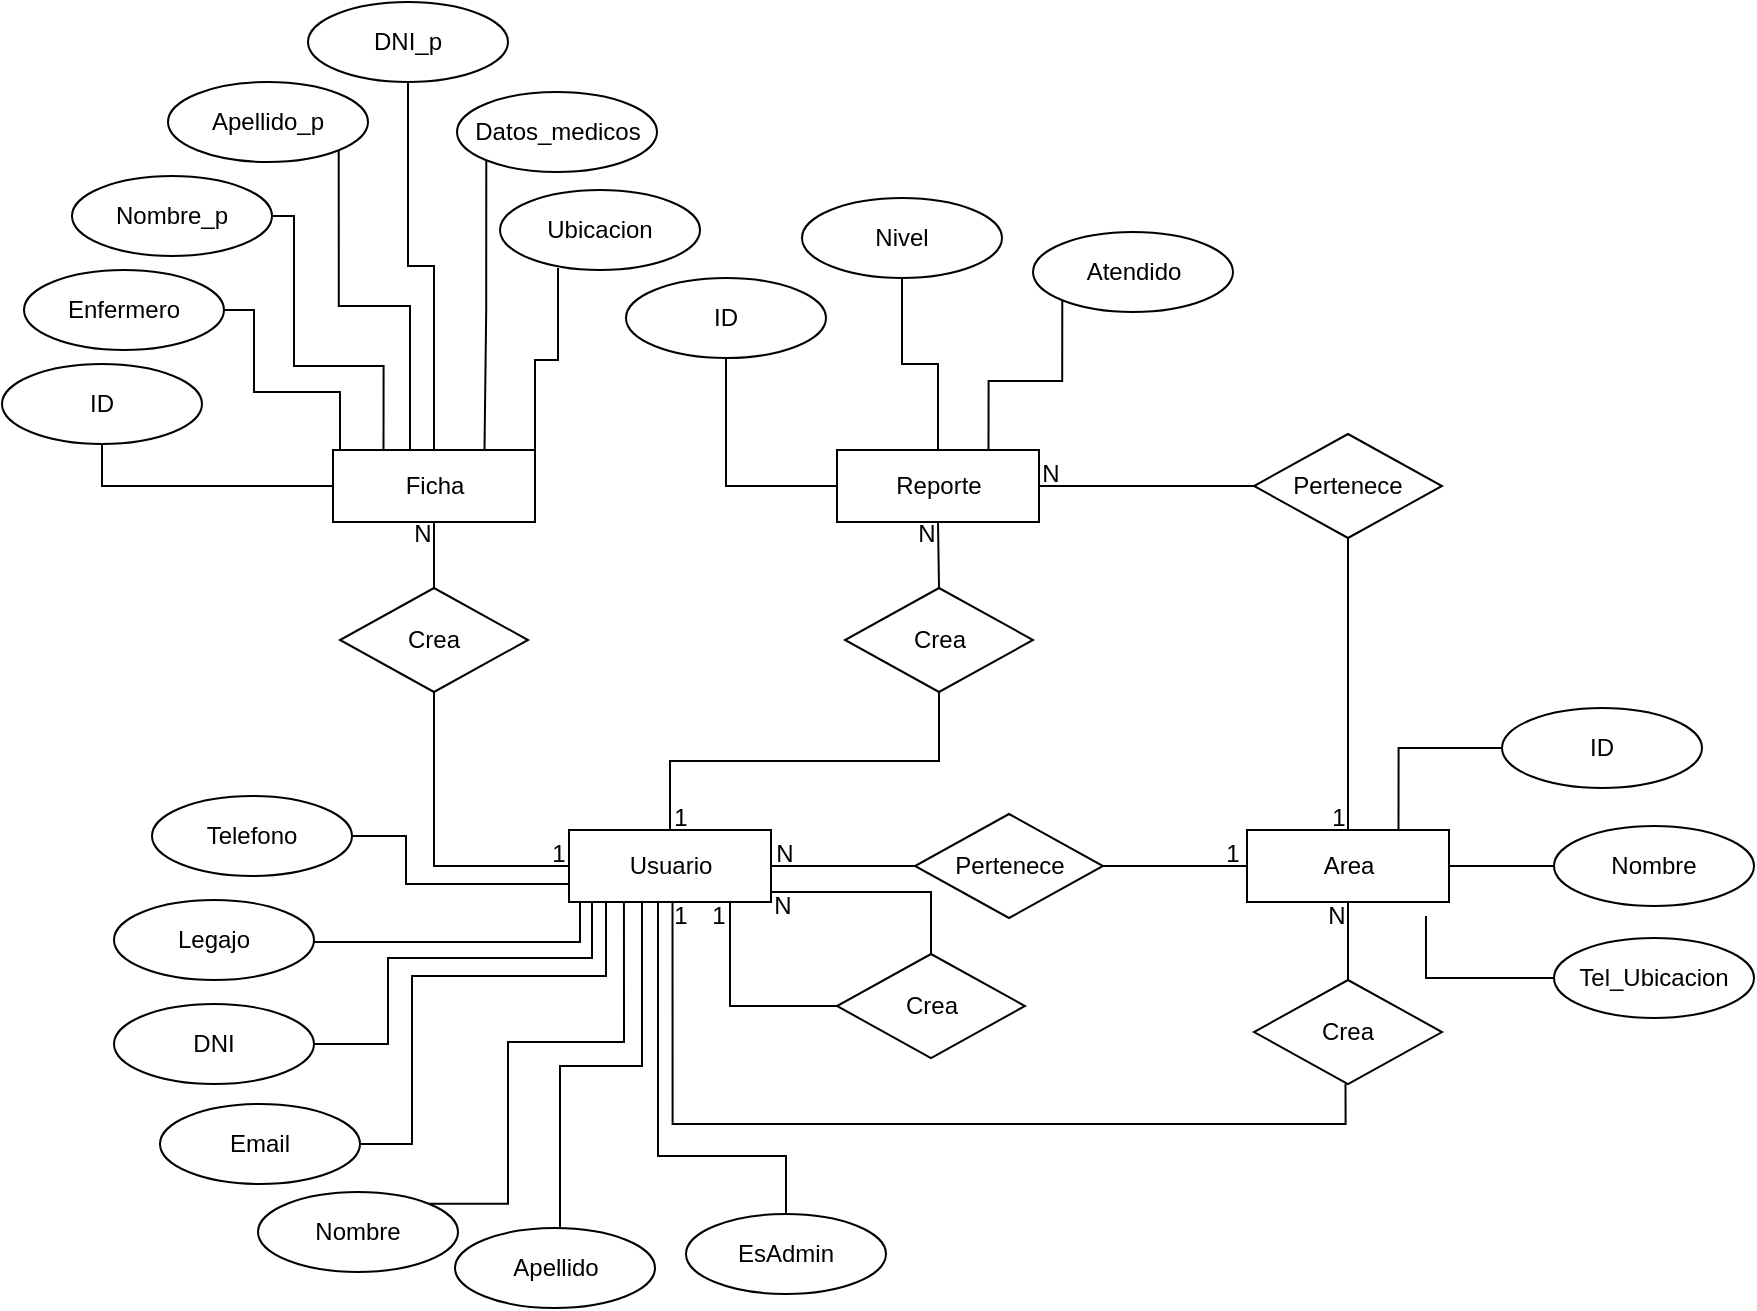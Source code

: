 <mxfile version="21.7.5" type="device">
  <diagram name="Page-1" id="MFGG28AerX6x9J0dFJ_L">
    <mxGraphModel dx="1122" dy="729" grid="0" gridSize="10" guides="1" tooltips="1" connect="1" arrows="1" fold="1" page="1" pageScale="1" pageWidth="850" pageHeight="1100" math="0" shadow="0">
      <root>
        <mxCell id="0" />
        <mxCell id="1" parent="0" />
        <mxCell id="okNed_gnxY6hCqzSYjGm-2" style="edgeStyle=orthogonalEdgeStyle;rounded=0;orthogonalLoop=1;jettySize=auto;html=1;exitX=0.5;exitY=0;exitDx=0;exitDy=0;endArrow=none;endFill=0;" parent="1" source="okNed_gnxY6hCqzSYjGm-7" target="okNed_gnxY6hCqzSYjGm-22" edge="1">
          <mxGeometry relative="1" as="geometry" />
        </mxCell>
        <mxCell id="okNed_gnxY6hCqzSYjGm-3" style="edgeStyle=orthogonalEdgeStyle;rounded=0;orthogonalLoop=1;jettySize=auto;html=1;endArrow=none;endFill=0;" parent="1" source="okNed_gnxY6hCqzSYjGm-7" target="okNed_gnxY6hCqzSYjGm-24" edge="1">
          <mxGeometry relative="1" as="geometry" />
        </mxCell>
        <mxCell id="okNed_gnxY6hCqzSYjGm-5" style="edgeStyle=orthogonalEdgeStyle;rounded=0;orthogonalLoop=1;jettySize=auto;html=1;endArrow=none;endFill=0;" parent="1" source="okNed_gnxY6hCqzSYjGm-7" target="okNed_gnxY6hCqzSYjGm-11" edge="1">
          <mxGeometry relative="1" as="geometry">
            <Array as="points">
              <mxPoint x="289" y="1514" />
            </Array>
          </mxGeometry>
        </mxCell>
        <mxCell id="okNed_gnxY6hCqzSYjGm-6" style="edgeStyle=orthogonalEdgeStyle;rounded=0;orthogonalLoop=1;jettySize=auto;html=1;endArrow=none;endFill=0;" parent="1" source="okNed_gnxY6hCqzSYjGm-7" target="okNed_gnxY6hCqzSYjGm-26" edge="1">
          <mxGeometry relative="1" as="geometry" />
        </mxCell>
        <mxCell id="okNed_gnxY6hCqzSYjGm-37" style="edgeStyle=orthogonalEdgeStyle;rounded=0;orthogonalLoop=1;jettySize=auto;html=1;exitX=0.34;exitY=0.231;exitDx=0;exitDy=0;entryX=0.5;entryY=1;entryDx=0;entryDy=0;endArrow=none;endFill=0;exitPerimeter=0;" parent="1" edge="1">
          <mxGeometry relative="1" as="geometry">
            <Array as="points">
              <mxPoint x="335.25" y="1604.99" />
              <mxPoint x="672.25" y="1604.99" />
            </Array>
            <mxPoint x="335.25" y="1493.996" as="sourcePoint" />
            <mxPoint x="671.75" y="1584.99" as="targetPoint" />
          </mxGeometry>
        </mxCell>
        <mxCell id="okNed_gnxY6hCqzSYjGm-7" value="Usuario" style="rounded=0;whiteSpace=wrap;html=1;" parent="1" vertex="1">
          <mxGeometry x="283.5" y="1458" width="101" height="36" as="geometry" />
        </mxCell>
        <mxCell id="okNed_gnxY6hCqzSYjGm-63" style="edgeStyle=orthogonalEdgeStyle;rounded=0;orthogonalLoop=1;jettySize=auto;html=1;endArrow=none;endFill=0;" parent="1" source="okNed_gnxY6hCqzSYjGm-8" target="okNed_gnxY6hCqzSYjGm-62" edge="1">
          <mxGeometry relative="1" as="geometry" />
        </mxCell>
        <mxCell id="okNed_gnxY6hCqzSYjGm-67" style="edgeStyle=orthogonalEdgeStyle;rounded=0;orthogonalLoop=1;jettySize=auto;html=1;endArrow=none;endFill=0;" parent="1" source="okNed_gnxY6hCqzSYjGm-8" target="okNed_gnxY6hCqzSYjGm-60" edge="1">
          <mxGeometry relative="1" as="geometry" />
        </mxCell>
        <mxCell id="okNed_gnxY6hCqzSYjGm-68" style="edgeStyle=orthogonalEdgeStyle;rounded=0;orthogonalLoop=1;jettySize=auto;html=1;endArrow=none;endFill=0;" parent="1" source="okNed_gnxY6hCqzSYjGm-8" target="okNed_gnxY6hCqzSYjGm-59" edge="1">
          <mxGeometry relative="1" as="geometry" />
        </mxCell>
        <mxCell id="okNed_gnxY6hCqzSYjGm-8" value="Reporte" style="rounded=0;whiteSpace=wrap;html=1;" parent="1" vertex="1">
          <mxGeometry x="417.5" y="1268" width="101" height="36" as="geometry" />
        </mxCell>
        <mxCell id="okNed_gnxY6hCqzSYjGm-71" style="edgeStyle=orthogonalEdgeStyle;rounded=0;orthogonalLoop=1;jettySize=auto;html=1;endArrow=none;endFill=0;" parent="1" source="okNed_gnxY6hCqzSYjGm-9" target="okNed_gnxY6hCqzSYjGm-70" edge="1">
          <mxGeometry relative="1" as="geometry" />
        </mxCell>
        <mxCell id="okNed_gnxY6hCqzSYjGm-73" style="edgeStyle=orthogonalEdgeStyle;rounded=0;orthogonalLoop=1;jettySize=auto;html=1;exitX=0.75;exitY=0;exitDx=0;exitDy=0;entryX=0;entryY=0.5;entryDx=0;entryDy=0;endArrow=none;endFill=0;" parent="1" source="okNed_gnxY6hCqzSYjGm-9" target="okNed_gnxY6hCqzSYjGm-69" edge="1">
          <mxGeometry relative="1" as="geometry" />
        </mxCell>
        <mxCell id="okNed_gnxY6hCqzSYjGm-9" value="Area" style="rounded=0;whiteSpace=wrap;html=1;" parent="1" vertex="1">
          <mxGeometry x="622.5" y="1458" width="101" height="36" as="geometry" />
        </mxCell>
        <mxCell id="4DGKo6iUTdPAPwE18XpW-9" style="edgeStyle=orthogonalEdgeStyle;rounded=0;orthogonalLoop=1;jettySize=auto;html=1;exitX=0.25;exitY=0;exitDx=0;exitDy=0;entryX=1;entryY=0.5;entryDx=0;entryDy=0;endArrow=none;endFill=0;" edge="1" parent="1" source="okNed_gnxY6hCqzSYjGm-10" target="4DGKo6iUTdPAPwE18XpW-1">
          <mxGeometry relative="1" as="geometry">
            <Array as="points">
              <mxPoint x="191" y="1226" />
              <mxPoint x="146" y="1226" />
              <mxPoint x="146" y="1151" />
            </Array>
          </mxGeometry>
        </mxCell>
        <mxCell id="4DGKo6iUTdPAPwE18XpW-10" style="edgeStyle=orthogonalEdgeStyle;rounded=0;orthogonalLoop=1;jettySize=auto;html=1;exitX=0.5;exitY=0;exitDx=0;exitDy=0;entryX=0.5;entryY=1;entryDx=0;entryDy=0;endArrow=none;endFill=0;" edge="1" parent="1" source="okNed_gnxY6hCqzSYjGm-10" target="4DGKo6iUTdPAPwE18XpW-3">
          <mxGeometry relative="1" as="geometry" />
        </mxCell>
        <mxCell id="4DGKo6iUTdPAPwE18XpW-13" style="edgeStyle=orthogonalEdgeStyle;rounded=0;orthogonalLoop=1;jettySize=auto;html=1;exitX=1;exitY=0;exitDx=0;exitDy=0;entryX=0.29;entryY=0.975;entryDx=0;entryDy=0;entryPerimeter=0;endArrow=none;endFill=0;" edge="1" parent="1" source="okNed_gnxY6hCqzSYjGm-10" target="4DGKo6iUTdPAPwE18XpW-5">
          <mxGeometry relative="1" as="geometry" />
        </mxCell>
        <mxCell id="okNed_gnxY6hCqzSYjGm-10" value="Ficha" style="rounded=0;whiteSpace=wrap;html=1;" parent="1" vertex="1">
          <mxGeometry x="165.5" y="1268" width="101" height="36" as="geometry" />
        </mxCell>
        <mxCell id="okNed_gnxY6hCqzSYjGm-11" value="Legajo" style="ellipse;whiteSpace=wrap;html=1;align=center;" parent="1" vertex="1">
          <mxGeometry x="56" y="1493" width="100" height="40" as="geometry" />
        </mxCell>
        <mxCell id="okNed_gnxY6hCqzSYjGm-39" style="edgeStyle=orthogonalEdgeStyle;rounded=0;orthogonalLoop=1;jettySize=auto;html=1;exitX=1;exitY=0.5;exitDx=0;exitDy=0;endArrow=none;endFill=0;" parent="1" source="okNed_gnxY6hCqzSYjGm-12" edge="1">
          <mxGeometry relative="1" as="geometry">
            <mxPoint x="295" y="1494" as="targetPoint" />
            <Array as="points">
              <mxPoint x="193" y="1565" />
              <mxPoint x="193" y="1522" />
              <mxPoint x="295" y="1522" />
            </Array>
          </mxGeometry>
        </mxCell>
        <mxCell id="okNed_gnxY6hCqzSYjGm-12" value="DNI" style="ellipse;whiteSpace=wrap;html=1;align=center;" parent="1" vertex="1">
          <mxGeometry x="56" y="1545" width="100" height="40" as="geometry" />
        </mxCell>
        <mxCell id="okNed_gnxY6hCqzSYjGm-18" style="edgeStyle=orthogonalEdgeStyle;rounded=0;orthogonalLoop=1;jettySize=auto;html=1;exitX=0.5;exitY=0;exitDx=0;exitDy=0;endArrow=none;endFill=0;" parent="1" source="okNed_gnxY6hCqzSYjGm-19" target="okNed_gnxY6hCqzSYjGm-9" edge="1">
          <mxGeometry relative="1" as="geometry" />
        </mxCell>
        <mxCell id="okNed_gnxY6hCqzSYjGm-19" value="Crea" style="shape=rhombus;perimeter=rhombusPerimeter;whiteSpace=wrap;html=1;align=center;" parent="1" vertex="1">
          <mxGeometry x="626" y="1533" width="94" height="52" as="geometry" />
        </mxCell>
        <mxCell id="okNed_gnxY6hCqzSYjGm-21" style="edgeStyle=orthogonalEdgeStyle;rounded=0;orthogonalLoop=1;jettySize=auto;html=1;exitX=0.5;exitY=0;exitDx=0;exitDy=0;entryX=0.5;entryY=1;entryDx=0;entryDy=0;endArrow=none;endFill=0;" parent="1" source="okNed_gnxY6hCqzSYjGm-22" target="okNed_gnxY6hCqzSYjGm-8" edge="1">
          <mxGeometry relative="1" as="geometry" />
        </mxCell>
        <mxCell id="okNed_gnxY6hCqzSYjGm-22" value="Crea" style="shape=rhombus;perimeter=rhombusPerimeter;whiteSpace=wrap;html=1;align=center;" parent="1" vertex="1">
          <mxGeometry x="421.5" y="1337" width="94" height="52" as="geometry" />
        </mxCell>
        <mxCell id="okNed_gnxY6hCqzSYjGm-23" style="edgeStyle=orthogonalEdgeStyle;rounded=0;orthogonalLoop=1;jettySize=auto;html=1;exitX=0.5;exitY=0;exitDx=0;exitDy=0;endArrow=none;endFill=0;" parent="1" source="okNed_gnxY6hCqzSYjGm-24" target="okNed_gnxY6hCqzSYjGm-10" edge="1">
          <mxGeometry relative="1" as="geometry" />
        </mxCell>
        <mxCell id="okNed_gnxY6hCqzSYjGm-24" value="Crea" style="shape=rhombus;perimeter=rhombusPerimeter;whiteSpace=wrap;html=1;align=center;" parent="1" vertex="1">
          <mxGeometry x="169" y="1337" width="94" height="52" as="geometry" />
        </mxCell>
        <mxCell id="okNed_gnxY6hCqzSYjGm-25" style="edgeStyle=orthogonalEdgeStyle;rounded=0;orthogonalLoop=1;jettySize=auto;html=1;endArrow=none;endFill=0;" parent="1" source="okNed_gnxY6hCqzSYjGm-26" target="okNed_gnxY6hCqzSYjGm-9" edge="1">
          <mxGeometry relative="1" as="geometry" />
        </mxCell>
        <mxCell id="okNed_gnxY6hCqzSYjGm-26" value="Pertenece" style="shape=rhombus;perimeter=rhombusPerimeter;whiteSpace=wrap;html=1;align=center;" parent="1" vertex="1">
          <mxGeometry x="456.5" y="1450" width="94" height="52" as="geometry" />
        </mxCell>
        <mxCell id="okNed_gnxY6hCqzSYjGm-28" value="N" style="text;html=1;align=center;verticalAlign=middle;resizable=0;points=[];autosize=1;strokeColor=none;fillColor=none;" parent="1" vertex="1">
          <mxGeometry x="377.5" y="1457" width="27" height="26" as="geometry" />
        </mxCell>
        <mxCell id="okNed_gnxY6hCqzSYjGm-29" value="1" style="text;html=1;align=center;verticalAlign=middle;resizable=0;points=[];autosize=1;strokeColor=none;fillColor=none;" parent="1" vertex="1">
          <mxGeometry x="602.5" y="1457" width="25" height="26" as="geometry" />
        </mxCell>
        <mxCell id="okNed_gnxY6hCqzSYjGm-30" value="N" style="text;html=1;align=center;verticalAlign=middle;resizable=0;points=[];autosize=1;strokeColor=none;fillColor=none;" parent="1" vertex="1">
          <mxGeometry x="653.5" y="1488" width="27" height="26" as="geometry" />
        </mxCell>
        <mxCell id="okNed_gnxY6hCqzSYjGm-35" style="edgeStyle=orthogonalEdgeStyle;rounded=0;orthogonalLoop=1;jettySize=auto;html=1;exitX=0.5;exitY=0;exitDx=0;exitDy=0;endArrow=none;endFill=0;" parent="1" source="okNed_gnxY6hCqzSYjGm-33" edge="1">
          <mxGeometry relative="1" as="geometry">
            <mxPoint x="385" y="1489" as="targetPoint" />
            <Array as="points">
              <mxPoint x="465" y="1489" />
              <mxPoint x="385" y="1489" />
            </Array>
          </mxGeometry>
        </mxCell>
        <mxCell id="okNed_gnxY6hCqzSYjGm-38" style="edgeStyle=orthogonalEdgeStyle;rounded=0;orthogonalLoop=1;jettySize=auto;html=1;endArrow=none;endFill=0;" parent="1" source="okNed_gnxY6hCqzSYjGm-33" edge="1">
          <mxGeometry relative="1" as="geometry">
            <mxPoint x="365" y="1494" as="targetPoint" />
            <Array as="points">
              <mxPoint x="364" y="1546" />
              <mxPoint x="364" y="1494" />
            </Array>
          </mxGeometry>
        </mxCell>
        <mxCell id="okNed_gnxY6hCqzSYjGm-33" value="Crea" style="shape=rhombus;perimeter=rhombusPerimeter;whiteSpace=wrap;html=1;align=center;" parent="1" vertex="1">
          <mxGeometry x="417.5" y="1520" width="94" height="52" as="geometry" />
        </mxCell>
        <mxCell id="okNed_gnxY6hCqzSYjGm-41" style="edgeStyle=orthogonalEdgeStyle;rounded=0;orthogonalLoop=1;jettySize=auto;html=1;endArrow=none;endFill=0;exitX=0.5;exitY=0;exitDx=0;exitDy=0;entryX=0.087;entryY=0.231;entryDx=0;entryDy=0;entryPerimeter=0;" parent="1" source="okNed_gnxY6hCqzSYjGm-40" target="okNed_gnxY6hCqzSYjGm-44" edge="1">
          <mxGeometry relative="1" as="geometry">
            <mxPoint x="317" y="1494" as="targetPoint" />
            <Array as="points">
              <mxPoint x="392" y="1621" />
              <mxPoint x="328" y="1621" />
              <mxPoint x="328" y="1494" />
            </Array>
          </mxGeometry>
        </mxCell>
        <mxCell id="okNed_gnxY6hCqzSYjGm-40" value="EsAdmin" style="ellipse;whiteSpace=wrap;html=1;align=center;" parent="1" vertex="1">
          <mxGeometry x="342" y="1650" width="100" height="40" as="geometry" />
        </mxCell>
        <mxCell id="okNed_gnxY6hCqzSYjGm-42" value="1" style="text;html=1;align=center;verticalAlign=middle;resizable=0;points=[];autosize=1;strokeColor=none;fillColor=none;" parent="1" vertex="1">
          <mxGeometry x="345.5" y="1488" width="25" height="26" as="geometry" />
        </mxCell>
        <mxCell id="okNed_gnxY6hCqzSYjGm-43" value="N" style="text;html=1;align=center;verticalAlign=middle;resizable=0;points=[];autosize=1;strokeColor=none;fillColor=none;" parent="1" vertex="1">
          <mxGeometry x="376" y="1483" width="27" height="26" as="geometry" />
        </mxCell>
        <mxCell id="okNed_gnxY6hCqzSYjGm-44" value="1" style="text;html=1;align=center;verticalAlign=middle;resizable=0;points=[];autosize=1;strokeColor=none;fillColor=none;" parent="1" vertex="1">
          <mxGeometry x="326.5" y="1488" width="25" height="26" as="geometry" />
        </mxCell>
        <mxCell id="okNed_gnxY6hCqzSYjGm-46" value="N" style="text;html=1;align=center;verticalAlign=middle;resizable=0;points=[];autosize=1;strokeColor=none;fillColor=none;" parent="1" vertex="1">
          <mxGeometry x="448" y="1297" width="27" height="26" as="geometry" />
        </mxCell>
        <mxCell id="okNed_gnxY6hCqzSYjGm-47" value="N" style="text;html=1;align=center;verticalAlign=middle;resizable=0;points=[];autosize=1;strokeColor=none;fillColor=none;" parent="1" vertex="1">
          <mxGeometry x="196.5" y="1297" width="27" height="26" as="geometry" />
        </mxCell>
        <mxCell id="okNed_gnxY6hCqzSYjGm-48" value="1" style="text;html=1;align=center;verticalAlign=middle;resizable=0;points=[];autosize=1;strokeColor=none;fillColor=none;" parent="1" vertex="1">
          <mxGeometry x="265" y="1457" width="25" height="26" as="geometry" />
        </mxCell>
        <mxCell id="okNed_gnxY6hCqzSYjGm-49" value="1" style="text;html=1;align=center;verticalAlign=middle;resizable=0;points=[];autosize=1;strokeColor=none;fillColor=none;" parent="1" vertex="1">
          <mxGeometry x="326.5" y="1439" width="25" height="26" as="geometry" />
        </mxCell>
        <mxCell id="okNed_gnxY6hCqzSYjGm-51" style="edgeStyle=orthogonalEdgeStyle;rounded=0;orthogonalLoop=1;jettySize=auto;html=1;entryX=0;entryY=0.75;entryDx=0;entryDy=0;endArrow=none;endFill=0;" parent="1" source="okNed_gnxY6hCqzSYjGm-50" target="okNed_gnxY6hCqzSYjGm-7" edge="1">
          <mxGeometry relative="1" as="geometry">
            <Array as="points">
              <mxPoint x="202" y="1461" />
              <mxPoint x="202" y="1485" />
            </Array>
          </mxGeometry>
        </mxCell>
        <mxCell id="okNed_gnxY6hCqzSYjGm-50" value="Telefono" style="ellipse;whiteSpace=wrap;html=1;align=center;" parent="1" vertex="1">
          <mxGeometry x="75" y="1441" width="100" height="40" as="geometry" />
        </mxCell>
        <mxCell id="okNed_gnxY6hCqzSYjGm-54" style="edgeStyle=orthogonalEdgeStyle;rounded=0;orthogonalLoop=1;jettySize=auto;html=1;exitX=1;exitY=0.5;exitDx=0;exitDy=0;entryX=0.184;entryY=1.005;entryDx=0;entryDy=0;endArrow=none;endFill=0;entryPerimeter=0;" parent="1" source="okNed_gnxY6hCqzSYjGm-53" target="okNed_gnxY6hCqzSYjGm-7" edge="1">
          <mxGeometry relative="1" as="geometry">
            <Array as="points">
              <mxPoint x="205" y="1615" />
              <mxPoint x="205" y="1531" />
              <mxPoint x="302" y="1531" />
              <mxPoint x="302" y="1494" />
            </Array>
          </mxGeometry>
        </mxCell>
        <mxCell id="okNed_gnxY6hCqzSYjGm-53" value="Email" style="ellipse;whiteSpace=wrap;html=1;align=center;" parent="1" vertex="1">
          <mxGeometry x="79" y="1595" width="100" height="40" as="geometry" />
        </mxCell>
        <mxCell id="okNed_gnxY6hCqzSYjGm-57" style="edgeStyle=orthogonalEdgeStyle;rounded=0;orthogonalLoop=1;jettySize=auto;html=1;exitX=0.5;exitY=1;exitDx=0;exitDy=0;entryX=0;entryY=0.5;entryDx=0;entryDy=0;endArrow=none;endFill=0;" parent="1" source="okNed_gnxY6hCqzSYjGm-55" target="okNed_gnxY6hCqzSYjGm-10" edge="1">
          <mxGeometry relative="1" as="geometry" />
        </mxCell>
        <mxCell id="okNed_gnxY6hCqzSYjGm-55" value="ID" style="ellipse;whiteSpace=wrap;html=1;align=center;" parent="1" vertex="1">
          <mxGeometry y="1225" width="100" height="40" as="geometry" />
        </mxCell>
        <mxCell id="okNed_gnxY6hCqzSYjGm-58" style="edgeStyle=orthogonalEdgeStyle;rounded=0;orthogonalLoop=1;jettySize=auto;html=1;exitX=1;exitY=0.5;exitDx=0;exitDy=0;entryX=0.5;entryY=0;entryDx=0;entryDy=0;endArrow=none;endFill=0;" parent="1" source="okNed_gnxY6hCqzSYjGm-56" target="okNed_gnxY6hCqzSYjGm-10" edge="1">
          <mxGeometry relative="1" as="geometry">
            <Array as="points">
              <mxPoint x="126" y="1198" />
              <mxPoint x="126" y="1239" />
              <mxPoint x="169" y="1239" />
              <mxPoint x="169" y="1268" />
            </Array>
          </mxGeometry>
        </mxCell>
        <mxCell id="okNed_gnxY6hCqzSYjGm-56" value="Enfermero" style="ellipse;whiteSpace=wrap;html=1;align=center;" parent="1" vertex="1">
          <mxGeometry x="11" y="1178" width="100" height="40" as="geometry" />
        </mxCell>
        <mxCell id="okNed_gnxY6hCqzSYjGm-59" value="ID" style="ellipse;whiteSpace=wrap;html=1;align=center;" parent="1" vertex="1">
          <mxGeometry x="312" y="1182" width="100" height="40" as="geometry" />
        </mxCell>
        <mxCell id="okNed_gnxY6hCqzSYjGm-60" value="Nivel" style="ellipse;whiteSpace=wrap;html=1;align=center;" parent="1" vertex="1">
          <mxGeometry x="400" y="1142" width="100" height="40" as="geometry" />
        </mxCell>
        <mxCell id="okNed_gnxY6hCqzSYjGm-64" style="edgeStyle=orthogonalEdgeStyle;rounded=0;orthogonalLoop=1;jettySize=auto;html=1;endArrow=none;endFill=0;" parent="1" source="okNed_gnxY6hCqzSYjGm-62" target="okNed_gnxY6hCqzSYjGm-9" edge="1">
          <mxGeometry relative="1" as="geometry" />
        </mxCell>
        <mxCell id="okNed_gnxY6hCqzSYjGm-62" value="Pertenece" style="shape=rhombus;perimeter=rhombusPerimeter;whiteSpace=wrap;html=1;align=center;" parent="1" vertex="1">
          <mxGeometry x="626" y="1260" width="94" height="52" as="geometry" />
        </mxCell>
        <mxCell id="okNed_gnxY6hCqzSYjGm-65" value="1" style="text;html=1;align=center;verticalAlign=middle;resizable=0;points=[];autosize=1;strokeColor=none;fillColor=none;" parent="1" vertex="1">
          <mxGeometry x="655" y="1439" width="25" height="26" as="geometry" />
        </mxCell>
        <mxCell id="okNed_gnxY6hCqzSYjGm-66" value="N" style="text;html=1;align=center;verticalAlign=middle;resizable=0;points=[];autosize=1;strokeColor=none;fillColor=none;" parent="1" vertex="1">
          <mxGeometry x="510.5" y="1267" width="27" height="26" as="geometry" />
        </mxCell>
        <mxCell id="okNed_gnxY6hCqzSYjGm-69" value="ID" style="ellipse;whiteSpace=wrap;html=1;align=center;" parent="1" vertex="1">
          <mxGeometry x="750" y="1397" width="100" height="40" as="geometry" />
        </mxCell>
        <mxCell id="okNed_gnxY6hCqzSYjGm-70" value="Nombre" style="ellipse;whiteSpace=wrap;html=1;align=center;" parent="1" vertex="1">
          <mxGeometry x="776" y="1456" width="100" height="40" as="geometry" />
        </mxCell>
        <mxCell id="lthXv1euJm11Y9fFWaj1-4" style="edgeStyle=orthogonalEdgeStyle;rounded=0;orthogonalLoop=1;jettySize=auto;html=1;exitX=1;exitY=0;exitDx=0;exitDy=0;entryX=0.272;entryY=1;entryDx=0;entryDy=0;entryPerimeter=0;endArrow=none;endFill=0;" parent="1" source="lthXv1euJm11Y9fFWaj1-1" target="okNed_gnxY6hCqzSYjGm-7" edge="1">
          <mxGeometry relative="1" as="geometry">
            <mxPoint x="309" y="1494" as="targetPoint" />
            <Array as="points">
              <mxPoint x="253" y="1645" />
              <mxPoint x="253" y="1564" />
              <mxPoint x="311" y="1564" />
            </Array>
          </mxGeometry>
        </mxCell>
        <mxCell id="lthXv1euJm11Y9fFWaj1-1" value="Nombre" style="ellipse;whiteSpace=wrap;html=1;align=center;" parent="1" vertex="1">
          <mxGeometry x="128" y="1639" width="100" height="40" as="geometry" />
        </mxCell>
        <mxCell id="lthXv1euJm11Y9fFWaj1-3" style="edgeStyle=orthogonalEdgeStyle;rounded=0;orthogonalLoop=1;jettySize=auto;html=1;endArrow=none;endFill=0;" parent="1" source="lthXv1euJm11Y9fFWaj1-2" edge="1">
          <mxGeometry relative="1" as="geometry">
            <mxPoint x="320" y="1494" as="targetPoint" />
            <Array as="points">
              <mxPoint x="279" y="1576" />
              <mxPoint x="320" y="1576" />
            </Array>
          </mxGeometry>
        </mxCell>
        <mxCell id="lthXv1euJm11Y9fFWaj1-2" value="Apellido" style="ellipse;whiteSpace=wrap;html=1;align=center;" parent="1" vertex="1">
          <mxGeometry x="226.5" y="1657" width="100" height="40" as="geometry" />
        </mxCell>
        <mxCell id="4DGKo6iUTdPAPwE18XpW-1" value="Nombre_p" style="ellipse;whiteSpace=wrap;html=1;align=center;" vertex="1" parent="1">
          <mxGeometry x="35" y="1131" width="100" height="40" as="geometry" />
        </mxCell>
        <mxCell id="4DGKo6iUTdPAPwE18XpW-11" style="edgeStyle=orthogonalEdgeStyle;rounded=0;orthogonalLoop=1;jettySize=auto;html=1;exitX=1;exitY=1;exitDx=0;exitDy=0;endArrow=none;endFill=0;" edge="1" parent="1" source="4DGKo6iUTdPAPwE18XpW-2" target="okNed_gnxY6hCqzSYjGm-10">
          <mxGeometry relative="1" as="geometry">
            <Array as="points">
              <mxPoint x="168" y="1196" />
              <mxPoint x="204" y="1196" />
            </Array>
          </mxGeometry>
        </mxCell>
        <mxCell id="4DGKo6iUTdPAPwE18XpW-2" value="Apellido_p" style="ellipse;whiteSpace=wrap;html=1;align=center;" vertex="1" parent="1">
          <mxGeometry x="83" y="1084" width="100" height="40" as="geometry" />
        </mxCell>
        <mxCell id="4DGKo6iUTdPAPwE18XpW-3" value="DNI_p" style="ellipse;whiteSpace=wrap;html=1;align=center;" vertex="1" parent="1">
          <mxGeometry x="153" y="1044" width="100" height="40" as="geometry" />
        </mxCell>
        <mxCell id="4DGKo6iUTdPAPwE18XpW-12" style="edgeStyle=orthogonalEdgeStyle;rounded=0;orthogonalLoop=1;jettySize=auto;html=1;exitX=0;exitY=1;exitDx=0;exitDy=0;entryX=0.75;entryY=0;entryDx=0;entryDy=0;endArrow=none;endFill=0;" edge="1" parent="1" source="4DGKo6iUTdPAPwE18XpW-4" target="okNed_gnxY6hCqzSYjGm-10">
          <mxGeometry relative="1" as="geometry" />
        </mxCell>
        <mxCell id="4DGKo6iUTdPAPwE18XpW-4" value="Datos_medicos" style="ellipse;whiteSpace=wrap;html=1;align=center;" vertex="1" parent="1">
          <mxGeometry x="227.5" y="1089" width="100" height="40" as="geometry" />
        </mxCell>
        <mxCell id="4DGKo6iUTdPAPwE18XpW-5" value="Ubicacion" style="ellipse;whiteSpace=wrap;html=1;align=center;" vertex="1" parent="1">
          <mxGeometry x="249" y="1138" width="100" height="40" as="geometry" />
        </mxCell>
        <mxCell id="4DGKo6iUTdPAPwE18XpW-14" style="edgeStyle=orthogonalEdgeStyle;rounded=0;orthogonalLoop=1;jettySize=auto;html=1;exitX=0;exitY=0.5;exitDx=0;exitDy=0;entryX=0.886;entryY=1.194;entryDx=0;entryDy=0;entryPerimeter=0;endArrow=none;endFill=0;" edge="1" parent="1" source="4DGKo6iUTdPAPwE18XpW-6" target="okNed_gnxY6hCqzSYjGm-9">
          <mxGeometry relative="1" as="geometry" />
        </mxCell>
        <mxCell id="4DGKo6iUTdPAPwE18XpW-6" value="Tel_Ubicacion" style="ellipse;whiteSpace=wrap;html=1;align=center;" vertex="1" parent="1">
          <mxGeometry x="776" y="1512" width="100" height="40" as="geometry" />
        </mxCell>
        <mxCell id="4DGKo6iUTdPAPwE18XpW-15" style="edgeStyle=orthogonalEdgeStyle;rounded=0;orthogonalLoop=1;jettySize=auto;html=1;exitX=0;exitY=1;exitDx=0;exitDy=0;entryX=0.75;entryY=0;entryDx=0;entryDy=0;endArrow=none;endFill=0;" edge="1" parent="1" source="4DGKo6iUTdPAPwE18XpW-7" target="okNed_gnxY6hCqzSYjGm-8">
          <mxGeometry relative="1" as="geometry" />
        </mxCell>
        <mxCell id="4DGKo6iUTdPAPwE18XpW-7" value="Atendido" style="ellipse;whiteSpace=wrap;html=1;align=center;" vertex="1" parent="1">
          <mxGeometry x="515.5" y="1159" width="100" height="40" as="geometry" />
        </mxCell>
      </root>
    </mxGraphModel>
  </diagram>
</mxfile>
